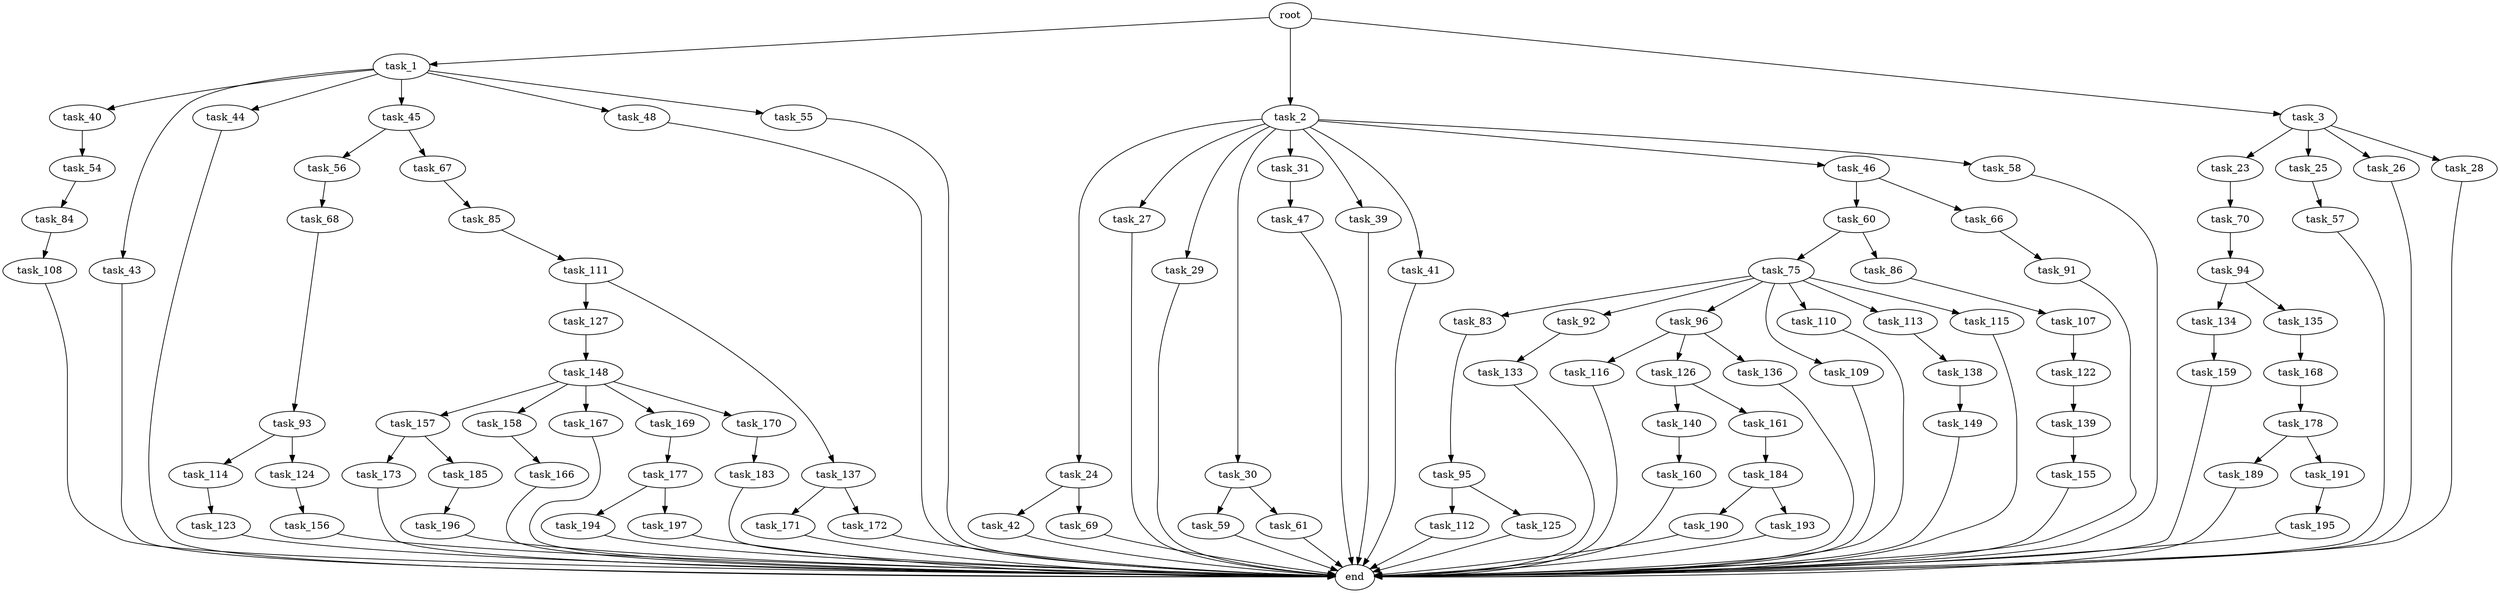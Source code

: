 digraph G {
  root [size="0.000000"];
  task_1 [size="1086423578.000000"];
  task_2 [size="40478612097.000000"];
  task_3 [size="25893767575.000000"];
  task_40 [size="34142977308.000000"];
  task_43 [size="1844568213.000000"];
  task_44 [size="13054159276.000000"];
  task_45 [size="2165212827.000000"];
  task_48 [size="28991029248.000000"];
  task_55 [size="4384667569.000000"];
  task_24 [size="14777164523.000000"];
  task_27 [size="50158399797.000000"];
  task_29 [size="118109842405.000000"];
  task_30 [size="1228950075529.000000"];
  task_31 [size="258030945264.000000"];
  task_39 [size="10590843899.000000"];
  task_41 [size="549755813888.000000"];
  task_46 [size="28991029248.000000"];
  task_58 [size="21550399349.000000"];
  task_23 [size="368293445632.000000"];
  task_25 [size="5925273585.000000"];
  task_26 [size="204531057636.000000"];
  task_28 [size="963970347520.000000"];
  task_70 [size="231928233984.000000"];
  task_42 [size="782757789696.000000"];
  task_69 [size="34202735361.000000"];
  task_57 [size="134217728000.000000"];
  end [size="0.000000"];
  task_59 [size="134217728000.000000"];
  task_61 [size="28991029248.000000"];
  task_47 [size="258374906308.000000"];
  task_54 [size="250132002604.000000"];
  task_56 [size="28991029248.000000"];
  task_67 [size="809129301812.000000"];
  task_60 [size="19528366601.000000"];
  task_66 [size="14173130754.000000"];
  task_84 [size="68719476736.000000"];
  task_68 [size="104740578204.000000"];
  task_75 [size="231928233984.000000"];
  task_86 [size="134217728000.000000"];
  task_91 [size="303835814762.000000"];
  task_85 [size="231928233984.000000"];
  task_93 [size="782757789696.000000"];
  task_94 [size="3046714818.000000"];
  task_83 [size="68719476736.000000"];
  task_92 [size="138166883366.000000"];
  task_96 [size="45801730630.000000"];
  task_109 [size="8589934592.000000"];
  task_110 [size="4302848820.000000"];
  task_113 [size="541577895790.000000"];
  task_115 [size="33153562656.000000"];
  task_95 [size="1073741824000.000000"];
  task_108 [size="553460544394.000000"];
  task_111 [size="68719476736.000000"];
  task_107 [size="134217728000.000000"];
  task_133 [size="9620180376.000000"];
  task_114 [size="6076831653.000000"];
  task_124 [size="748025643.000000"];
  task_134 [size="18398374067.000000"];
  task_135 [size="213909268404.000000"];
  task_112 [size="28991029248.000000"];
  task_125 [size="368293445632.000000"];
  task_116 [size="446065777427.000000"];
  task_126 [size="368293445632.000000"];
  task_136 [size="23314925081.000000"];
  task_122 [size="7663104188.000000"];
  task_127 [size="9406769626.000000"];
  task_137 [size="15396927211.000000"];
  task_138 [size="209445964992.000000"];
  task_123 [size="2406110472.000000"];
  task_139 [size="8838434275.000000"];
  task_156 [size="32011189284.000000"];
  task_140 [size="1068030124655.000000"];
  task_161 [size="404190062016.000000"];
  task_148 [size="549755813888.000000"];
  task_159 [size="1308371233.000000"];
  task_168 [size="8589934592.000000"];
  task_171 [size="11875739736.000000"];
  task_172 [size="41715710852.000000"];
  task_149 [size="386885098804.000000"];
  task_155 [size="440215161484.000000"];
  task_160 [size="134217728000.000000"];
  task_157 [size="782757789696.000000"];
  task_158 [size="549755813888.000000"];
  task_167 [size="41716927920.000000"];
  task_169 [size="11677218159.000000"];
  task_170 [size="771743903924.000000"];
  task_173 [size="231928233984.000000"];
  task_185 [size="14991696121.000000"];
  task_166 [size="36998659041.000000"];
  task_184 [size="41666574032.000000"];
  task_178 [size="28991029248.000000"];
  task_177 [size="231928233984.000000"];
  task_183 [size="231928233984.000000"];
  task_194 [size="319026193558.000000"];
  task_197 [size="8589934592.000000"];
  task_189 [size="1407688610797.000000"];
  task_191 [size="231928233984.000000"];
  task_190 [size="10074982117.000000"];
  task_193 [size="68719476736.000000"];
  task_196 [size="368293445632.000000"];
  task_195 [size="210287616552.000000"];

  root -> task_1 [size="1.000000"];
  root -> task_2 [size="1.000000"];
  root -> task_3 [size="1.000000"];
  task_1 -> task_40 [size="75497472.000000"];
  task_1 -> task_43 [size="75497472.000000"];
  task_1 -> task_44 [size="75497472.000000"];
  task_1 -> task_45 [size="75497472.000000"];
  task_1 -> task_48 [size="75497472.000000"];
  task_1 -> task_55 [size="75497472.000000"];
  task_2 -> task_24 [size="679477248.000000"];
  task_2 -> task_27 [size="679477248.000000"];
  task_2 -> task_29 [size="679477248.000000"];
  task_2 -> task_30 [size="679477248.000000"];
  task_2 -> task_31 [size="679477248.000000"];
  task_2 -> task_39 [size="679477248.000000"];
  task_2 -> task_41 [size="679477248.000000"];
  task_2 -> task_46 [size="679477248.000000"];
  task_2 -> task_58 [size="679477248.000000"];
  task_3 -> task_23 [size="679477248.000000"];
  task_3 -> task_25 [size="679477248.000000"];
  task_3 -> task_26 [size="679477248.000000"];
  task_3 -> task_28 [size="679477248.000000"];
  task_40 -> task_54 [size="679477248.000000"];
  task_43 -> end [size="1.000000"];
  task_44 -> end [size="1.000000"];
  task_45 -> task_56 [size="75497472.000000"];
  task_45 -> task_67 [size="75497472.000000"];
  task_48 -> end [size="1.000000"];
  task_55 -> end [size="1.000000"];
  task_24 -> task_42 [size="301989888.000000"];
  task_24 -> task_69 [size="301989888.000000"];
  task_27 -> end [size="1.000000"];
  task_29 -> end [size="1.000000"];
  task_30 -> task_59 [size="838860800.000000"];
  task_30 -> task_61 [size="838860800.000000"];
  task_31 -> task_47 [size="679477248.000000"];
  task_39 -> end [size="1.000000"];
  task_41 -> end [size="1.000000"];
  task_46 -> task_60 [size="75497472.000000"];
  task_46 -> task_66 [size="75497472.000000"];
  task_58 -> end [size="1.000000"];
  task_23 -> task_70 [size="411041792.000000"];
  task_25 -> task_57 [size="411041792.000000"];
  task_26 -> end [size="1.000000"];
  task_28 -> end [size="1.000000"];
  task_70 -> task_94 [size="301989888.000000"];
  task_42 -> end [size="1.000000"];
  task_69 -> end [size="1.000000"];
  task_57 -> end [size="1.000000"];
  task_59 -> end [size="1.000000"];
  task_61 -> end [size="1.000000"];
  task_47 -> end [size="1.000000"];
  task_54 -> task_84 [size="838860800.000000"];
  task_56 -> task_68 [size="75497472.000000"];
  task_67 -> task_85 [size="536870912.000000"];
  task_60 -> task_75 [size="411041792.000000"];
  task_60 -> task_86 [size="411041792.000000"];
  task_66 -> task_91 [size="411041792.000000"];
  task_84 -> task_108 [size="134217728.000000"];
  task_68 -> task_93 [size="134217728.000000"];
  task_75 -> task_83 [size="301989888.000000"];
  task_75 -> task_92 [size="301989888.000000"];
  task_75 -> task_96 [size="301989888.000000"];
  task_75 -> task_109 [size="301989888.000000"];
  task_75 -> task_110 [size="301989888.000000"];
  task_75 -> task_113 [size="301989888.000000"];
  task_75 -> task_115 [size="301989888.000000"];
  task_86 -> task_107 [size="209715200.000000"];
  task_91 -> end [size="1.000000"];
  task_85 -> task_111 [size="301989888.000000"];
  task_93 -> task_114 [size="679477248.000000"];
  task_93 -> task_124 [size="679477248.000000"];
  task_94 -> task_134 [size="75497472.000000"];
  task_94 -> task_135 [size="75497472.000000"];
  task_83 -> task_95 [size="134217728.000000"];
  task_92 -> task_133 [size="301989888.000000"];
  task_96 -> task_116 [size="75497472.000000"];
  task_96 -> task_126 [size="75497472.000000"];
  task_96 -> task_136 [size="75497472.000000"];
  task_109 -> end [size="1.000000"];
  task_110 -> end [size="1.000000"];
  task_113 -> task_138 [size="411041792.000000"];
  task_115 -> end [size="1.000000"];
  task_95 -> task_112 [size="838860800.000000"];
  task_95 -> task_125 [size="838860800.000000"];
  task_108 -> end [size="1.000000"];
  task_111 -> task_127 [size="134217728.000000"];
  task_111 -> task_137 [size="134217728.000000"];
  task_107 -> task_122 [size="209715200.000000"];
  task_133 -> end [size="1.000000"];
  task_114 -> task_123 [size="301989888.000000"];
  task_124 -> task_156 [size="33554432.000000"];
  task_134 -> task_159 [size="411041792.000000"];
  task_135 -> task_168 [size="536870912.000000"];
  task_112 -> end [size="1.000000"];
  task_125 -> end [size="1.000000"];
  task_116 -> end [size="1.000000"];
  task_126 -> task_140 [size="411041792.000000"];
  task_126 -> task_161 [size="411041792.000000"];
  task_136 -> end [size="1.000000"];
  task_122 -> task_139 [size="838860800.000000"];
  task_127 -> task_148 [size="209715200.000000"];
  task_137 -> task_171 [size="679477248.000000"];
  task_137 -> task_172 [size="679477248.000000"];
  task_138 -> task_149 [size="301989888.000000"];
  task_123 -> end [size="1.000000"];
  task_139 -> task_155 [size="301989888.000000"];
  task_156 -> end [size="1.000000"];
  task_140 -> task_160 [size="838860800.000000"];
  task_161 -> task_184 [size="536870912.000000"];
  task_148 -> task_157 [size="536870912.000000"];
  task_148 -> task_158 [size="536870912.000000"];
  task_148 -> task_167 [size="536870912.000000"];
  task_148 -> task_169 [size="536870912.000000"];
  task_148 -> task_170 [size="536870912.000000"];
  task_159 -> end [size="1.000000"];
  task_168 -> task_178 [size="33554432.000000"];
  task_171 -> end [size="1.000000"];
  task_172 -> end [size="1.000000"];
  task_149 -> end [size="1.000000"];
  task_155 -> end [size="1.000000"];
  task_160 -> end [size="1.000000"];
  task_157 -> task_173 [size="679477248.000000"];
  task_157 -> task_185 [size="679477248.000000"];
  task_158 -> task_166 [size="536870912.000000"];
  task_167 -> end [size="1.000000"];
  task_169 -> task_177 [size="838860800.000000"];
  task_170 -> task_183 [size="838860800.000000"];
  task_173 -> end [size="1.000000"];
  task_185 -> task_196 [size="679477248.000000"];
  task_166 -> end [size="1.000000"];
  task_184 -> task_190 [size="33554432.000000"];
  task_184 -> task_193 [size="33554432.000000"];
  task_178 -> task_189 [size="75497472.000000"];
  task_178 -> task_191 [size="75497472.000000"];
  task_177 -> task_194 [size="301989888.000000"];
  task_177 -> task_197 [size="301989888.000000"];
  task_183 -> end [size="1.000000"];
  task_194 -> end [size="1.000000"];
  task_197 -> end [size="1.000000"];
  task_189 -> end [size="1.000000"];
  task_191 -> task_195 [size="301989888.000000"];
  task_190 -> end [size="1.000000"];
  task_193 -> end [size="1.000000"];
  task_196 -> end [size="1.000000"];
  task_195 -> end [size="1.000000"];
}
